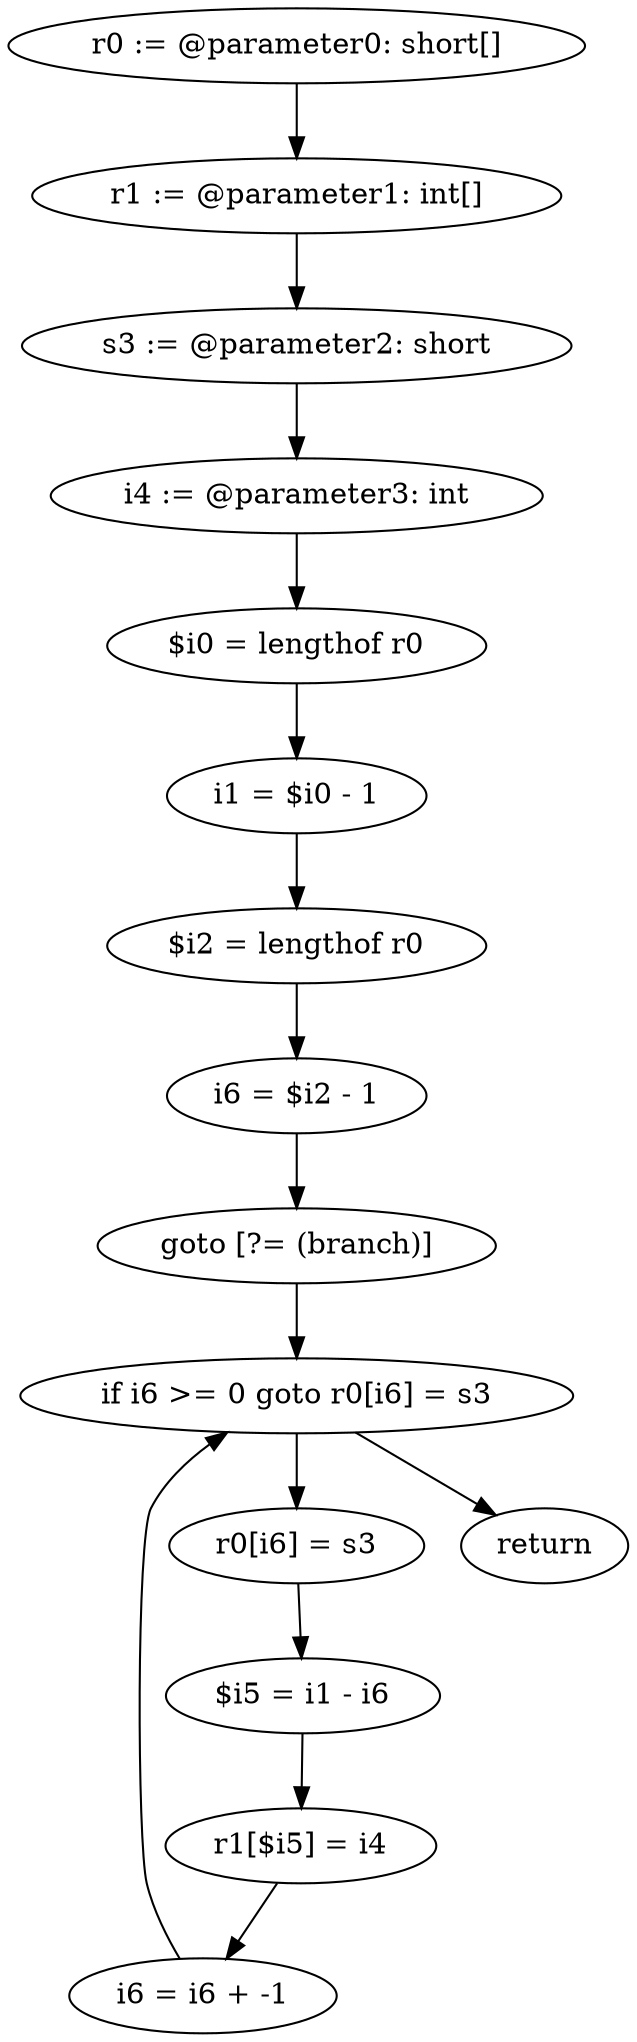 digraph "unitGraph" {
    "r0 := @parameter0: short[]"
    "r1 := @parameter1: int[]"
    "s3 := @parameter2: short"
    "i4 := @parameter3: int"
    "$i0 = lengthof r0"
    "i1 = $i0 - 1"
    "$i2 = lengthof r0"
    "i6 = $i2 - 1"
    "goto [?= (branch)]"
    "r0[i6] = s3"
    "$i5 = i1 - i6"
    "r1[$i5] = i4"
    "i6 = i6 + -1"
    "if i6 >= 0 goto r0[i6] = s3"
    "return"
    "r0 := @parameter0: short[]"->"r1 := @parameter1: int[]";
    "r1 := @parameter1: int[]"->"s3 := @parameter2: short";
    "s3 := @parameter2: short"->"i4 := @parameter3: int";
    "i4 := @parameter3: int"->"$i0 = lengthof r0";
    "$i0 = lengthof r0"->"i1 = $i0 - 1";
    "i1 = $i0 - 1"->"$i2 = lengthof r0";
    "$i2 = lengthof r0"->"i6 = $i2 - 1";
    "i6 = $i2 - 1"->"goto [?= (branch)]";
    "goto [?= (branch)]"->"if i6 >= 0 goto r0[i6] = s3";
    "r0[i6] = s3"->"$i5 = i1 - i6";
    "$i5 = i1 - i6"->"r1[$i5] = i4";
    "r1[$i5] = i4"->"i6 = i6 + -1";
    "i6 = i6 + -1"->"if i6 >= 0 goto r0[i6] = s3";
    "if i6 >= 0 goto r0[i6] = s3"->"return";
    "if i6 >= 0 goto r0[i6] = s3"->"r0[i6] = s3";
}
